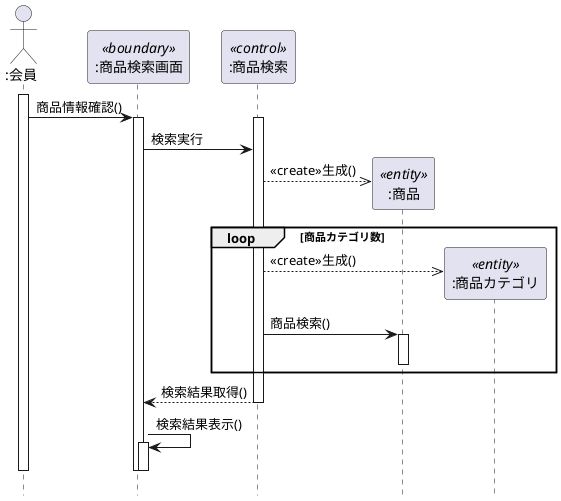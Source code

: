 @startuml
hide footbox
Actor ":会員" as k
participant ":商品検索画面" as screen <<boundary>>
participant ":商品検索" as search <<control>>
participant ":商品" as product <<entity>>
participant ":商品カテゴリ" as category <<entity>>

activate k
    k -> screen:商品情報確認()
    activate screen
        activate search
            screen -> search:検索実行
            create product
            search -->> product : <<create>>生成()

            loop 商品カテゴリ数
                create category
                search -->> category : <<create>>生成()
                search -> product:商品検索()
                activate product
                deactivate product
            end loop

            screen <-- search:検索結果取得()
            deactivate search
            screen -> screen:検索結果表示()
            activate screen
            deactivate screen
    deactivate screen
deactivate k
@enduml